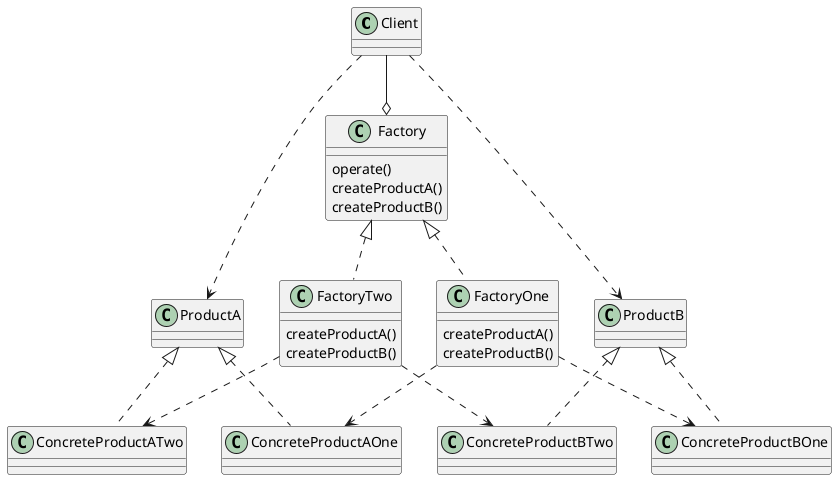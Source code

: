 @startuml

class Client

class Factory {
    operate()
    createProductA()
    createProductB()
}

class FactoryOne {
    createProductA()
    createProductB()
}

class FactoryTwo {
    createProductA()
    createProductB()
}

Factory <|.. FactoryOne
Factory <|.. FactoryTwo
Client --o Factory

class ProductA {
}
class ConcreteProductAOne {
}
class ConcreteProductATwo {
}
ProductA <|.. ConcreteProductAOne
ProductA <|.. ConcreteProductATwo
Client ..> ProductA

class ProductB {
}
class ConcreteProductBOne {
}
class ConcreteProductBTwo {
}
ProductB <|.. ConcreteProductBOne
ProductB <|.. ConcreteProductBTwo
Client ..> ProductB

FactoryOne ..> ConcreteProductAOne
FactoryOne ..> ConcreteProductBOne
FactoryTwo ..> ConcreteProductATwo
FactoryTwo ..> ConcreteProductBTwo


@enduml